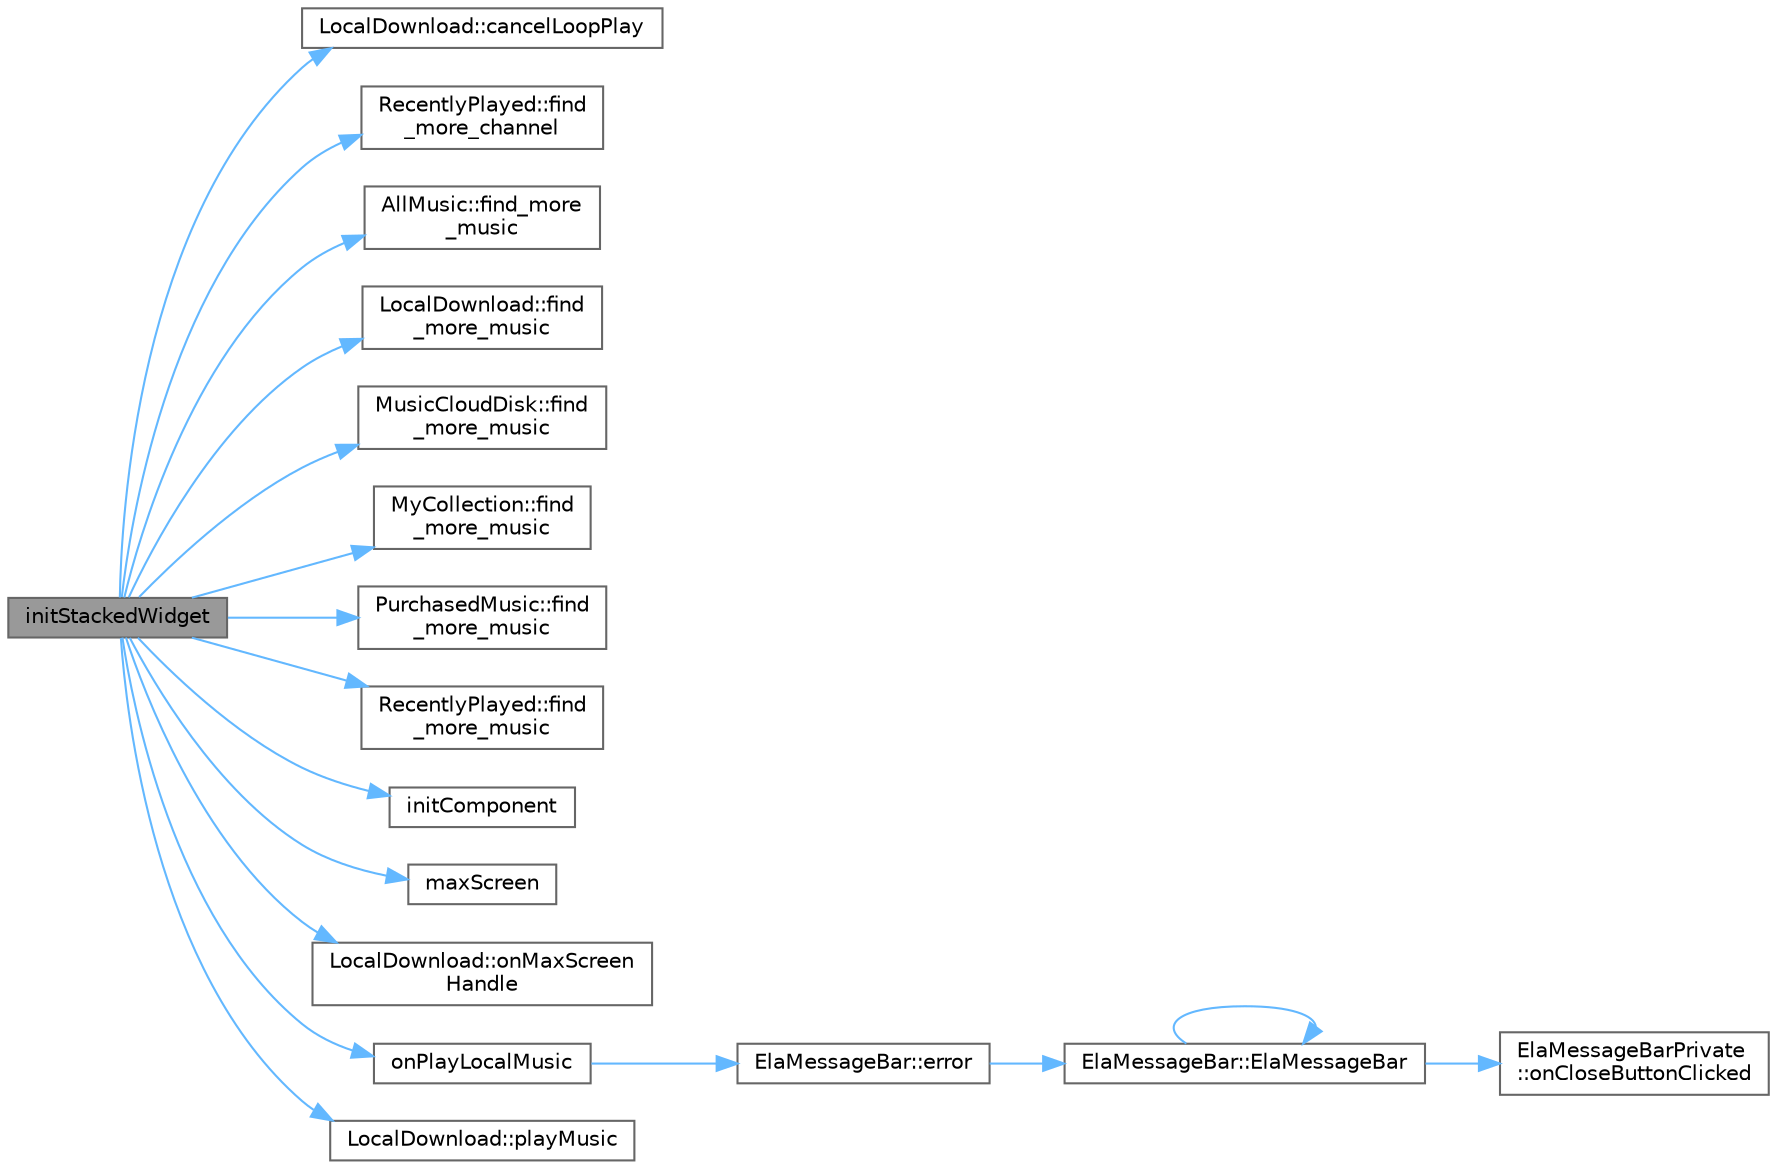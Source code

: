 digraph "initStackedWidget"
{
 // LATEX_PDF_SIZE
  bgcolor="transparent";
  edge [fontname=Helvetica,fontsize=10,labelfontname=Helvetica,labelfontsize=10];
  node [fontname=Helvetica,fontsize=10,shape=box,height=0.2,width=0.4];
  rankdir="LR";
  Node1 [id="Node000001",label="initStackedWidget",height=0.2,width=0.4,color="gray40", fillcolor="grey60", style="filled", fontcolor="black",tooltip="初始化堆栈窗口"];
  Node1 -> Node2 [id="edge1_Node000001_Node000002",color="steelblue1",style="solid",tooltip=" "];
  Node2 [id="Node000002",label="LocalDownload::cancelLoopPlay",height=0.2,width=0.4,color="grey40", fillcolor="white", style="filled",URL="$class_local_download.html#a2aa22f3ffe26bfd91ada08e52fc8633d",tooltip="取消循环播放信号"];
  Node1 -> Node3 [id="edge2_Node000001_Node000003",color="steelblue1",style="solid",tooltip=" "];
  Node3 [id="Node000003",label="RecentlyPlayed::find\l_more_channel",height=0.2,width=0.4,color="grey40", fillcolor="white", style="filled",URL="$class_recently_played.html#aa8baaa8edba9b9f49e961a3342ee40c7",tooltip="搜索更多频道的信号"];
  Node1 -> Node4 [id="edge3_Node000001_Node000004",color="steelblue1",style="solid",tooltip=" "];
  Node4 [id="Node000004",label="AllMusic::find_more\l_music",height=0.2,width=0.4,color="grey40", fillcolor="white", style="filled",URL="$class_all_music.html#aa23356daca3ed71116d6ae55df2991f4",tooltip="搜索更多音乐信号"];
  Node1 -> Node5 [id="edge4_Node000001_Node000005",color="steelblue1",style="solid",tooltip=" "];
  Node5 [id="Node000005",label="LocalDownload::find\l_more_music",height=0.2,width=0.4,color="grey40", fillcolor="white", style="filled",URL="$class_local_download.html#aa23356daca3ed71116d6ae55df2991f4",tooltip="搜索更多音乐信号"];
  Node1 -> Node6 [id="edge5_Node000001_Node000006",color="steelblue1",style="solid",tooltip=" "];
  Node6 [id="Node000006",label="MusicCloudDisk::find\l_more_music",height=0.2,width=0.4,color="grey40", fillcolor="white", style="filled",URL="$class_music_cloud_disk.html#aa23356daca3ed71116d6ae55df2991f4",tooltip="搜索更多音乐信号"];
  Node1 -> Node7 [id="edge6_Node000001_Node000007",color="steelblue1",style="solid",tooltip=" "];
  Node7 [id="Node000007",label="MyCollection::find\l_more_music",height=0.2,width=0.4,color="grey40", fillcolor="white", style="filled",URL="$class_my_collection.html#aa23356daca3ed71116d6ae55df2991f4",tooltip="搜索更多音乐的信号"];
  Node1 -> Node8 [id="edge7_Node000001_Node000008",color="steelblue1",style="solid",tooltip=" "];
  Node8 [id="Node000008",label="PurchasedMusic::find\l_more_music",height=0.2,width=0.4,color="grey40", fillcolor="white", style="filled",URL="$class_purchased_music.html#aa23356daca3ed71116d6ae55df2991f4",tooltip="搜索更多音乐的信号"];
  Node1 -> Node9 [id="edge8_Node000001_Node000009",color="steelblue1",style="solid",tooltip=" "];
  Node9 [id="Node000009",label="RecentlyPlayed::find\l_more_music",height=0.2,width=0.4,color="grey40", fillcolor="white", style="filled",URL="$class_recently_played.html#aa23356daca3ed71116d6ae55df2991f4",tooltip="搜索更多音乐的信号"];
  Node1 -> Node10 [id="edge9_Node000001_Node000010",color="steelblue1",style="solid",tooltip=" "];
  Node10 [id="Node000010",label="initComponent",height=0.2,width=0.4,color="grey40", fillcolor="white", style="filled",URL="$class_ku_gou_app.html#ab6c458664886f6f246245421999d559a",tooltip="模板函数，初始化堆栈窗口组件"];
  Node1 -> Node11 [id="edge10_Node000001_Node000011",color="steelblue1",style="solid",tooltip=" "];
  Node11 [id="Node000011",label="maxScreen",height=0.2,width=0.4,color="grey40", fillcolor="white", style="filled",URL="$class_ku_gou_app.html#a992988d596e79194a707af831db3f4ea",tooltip="最大化信号"];
  Node1 -> Node12 [id="edge11_Node000001_Node000012",color="steelblue1",style="solid",tooltip=" "];
  Node12 [id="Node000012",label="LocalDownload::onMaxScreen\lHandle",height=0.2,width=0.4,color="grey40", fillcolor="white", style="filled",URL="$class_local_download.html#aea6433fe45befb7727ef3630f3db3704",tooltip="最大化屏幕处理"];
  Node1 -> Node13 [id="edge12_Node000001_Node000013",color="steelblue1",style="solid",tooltip=" "];
  Node13 [id="Node000013",label="onPlayLocalMusic",height=0.2,width=0.4,color="grey40", fillcolor="white", style="filled",URL="$class_ku_gou_app.html#a876901294f75b33c450c6453c893e1ae",tooltip="播放本地音乐槽函数"];
  Node13 -> Node14 [id="edge13_Node000013_Node000014",color="steelblue1",style="solid",tooltip=" "];
  Node14 [id="Node000014",label="ElaMessageBar::error",height=0.2,width=0.4,color="grey40", fillcolor="white", style="filled",URL="$class_ela_message_bar.html#ae88944cbca6cf0cc02953a28ed45af83",tooltip="显示错误消息"];
  Node14 -> Node15 [id="edge14_Node000014_Node000015",color="steelblue1",style="solid",tooltip=" "];
  Node15 [id="Node000015",label="ElaMessageBar::ElaMessageBar",height=0.2,width=0.4,color="grey40", fillcolor="white", style="filled",URL="$class_ela_message_bar.html#a1722699abf44f445a31b469f224ab7ca",tooltip="构造函数，初始化消息栏"];
  Node15 -> Node15 [id="edge15_Node000015_Node000015",color="steelblue1",style="solid",tooltip=" "];
  Node15 -> Node16 [id="edge16_Node000015_Node000016",color="steelblue1",style="solid",tooltip=" "];
  Node16 [id="Node000016",label="ElaMessageBarPrivate\l::onCloseButtonClicked",height=0.2,width=0.4,color="grey40", fillcolor="white", style="filled",URL="$class_ela_message_bar_private.html#a826ca8fdb2ca90af2c67cebd15f19bae",tooltip="关闭按钮点击事件处理"];
  Node1 -> Node17 [id="edge17_Node000001_Node000017",color="steelblue1",style="solid",tooltip=" "];
  Node17 [id="Node000017",label="LocalDownload::playMusic",height=0.2,width=0.4,color="grey40", fillcolor="white", style="filled",URL="$class_local_download.html#a510995dc883818ca17b4108a74da7b52",tooltip="播放音乐信号"];
}
